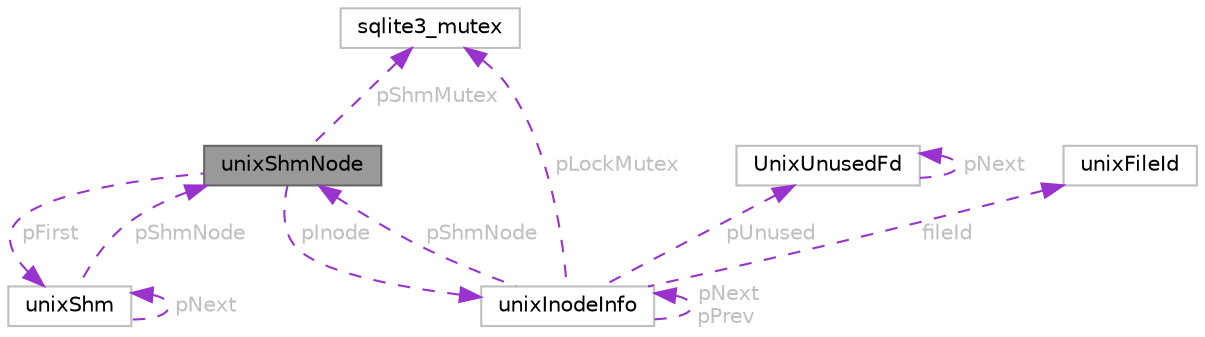 digraph "unixShmNode"
{
 // LATEX_PDF_SIZE
  bgcolor="transparent";
  edge [fontname=Helvetica,fontsize=10,labelfontname=Helvetica,labelfontsize=10];
  node [fontname=Helvetica,fontsize=10,shape=box,height=0.2,width=0.4];
  Node1 [id="Node000001",label="unixShmNode",height=0.2,width=0.4,color="gray40", fillcolor="grey60", style="filled", fontcolor="black",tooltip=" "];
  Node2 -> Node1 [id="edge1_Node000001_Node000002",dir="back",color="darkorchid3",style="dashed",tooltip=" ",label=" pInode",fontcolor="grey" ];
  Node2 [id="Node000002",label="unixInodeInfo",height=0.2,width=0.4,color="grey75", fillcolor="white", style="filled",URL="$structunixInodeInfo.html",tooltip=" "];
  Node3 -> Node2 [id="edge2_Node000002_Node000003",dir="back",color="darkorchid3",style="dashed",tooltip=" ",label=" fileId",fontcolor="grey" ];
  Node3 [id="Node000003",label="unixFileId",height=0.2,width=0.4,color="grey75", fillcolor="white", style="filled",URL="$structunixFileId.html",tooltip=" "];
  Node4 -> Node2 [id="edge3_Node000002_Node000004",dir="back",color="darkorchid3",style="dashed",tooltip=" ",label=" pLockMutex",fontcolor="grey" ];
  Node4 [id="Node000004",label="sqlite3_mutex",height=0.2,width=0.4,color="grey75", fillcolor="white", style="filled",URL="$structsqlite3__mutex.html",tooltip=" "];
  Node5 -> Node2 [id="edge4_Node000002_Node000005",dir="back",color="darkorchid3",style="dashed",tooltip=" ",label=" pUnused",fontcolor="grey" ];
  Node5 [id="Node000005",label="UnixUnusedFd",height=0.2,width=0.4,color="grey75", fillcolor="white", style="filled",URL="$structUnixUnusedFd.html",tooltip=" "];
  Node5 -> Node5 [id="edge5_Node000005_Node000005",dir="back",color="darkorchid3",style="dashed",tooltip=" ",label=" pNext",fontcolor="grey" ];
  Node1 -> Node2 [id="edge6_Node000002_Node000001",dir="back",color="darkorchid3",style="dashed",tooltip=" ",label=" pShmNode",fontcolor="grey" ];
  Node2 -> Node2 [id="edge7_Node000002_Node000002",dir="back",color="darkorchid3",style="dashed",tooltip=" ",label=" pNext\npPrev",fontcolor="grey" ];
  Node4 -> Node1 [id="edge8_Node000001_Node000004",dir="back",color="darkorchid3",style="dashed",tooltip=" ",label=" pShmMutex",fontcolor="grey" ];
  Node6 -> Node1 [id="edge9_Node000001_Node000006",dir="back",color="darkorchid3",style="dashed",tooltip=" ",label=" pFirst",fontcolor="grey" ];
  Node6 [id="Node000006",label="unixShm",height=0.2,width=0.4,color="grey75", fillcolor="white", style="filled",URL="$structunixShm.html",tooltip=" "];
  Node1 -> Node6 [id="edge10_Node000006_Node000001",dir="back",color="darkorchid3",style="dashed",tooltip=" ",label=" pShmNode",fontcolor="grey" ];
  Node6 -> Node6 [id="edge11_Node000006_Node000006",dir="back",color="darkorchid3",style="dashed",tooltip=" ",label=" pNext",fontcolor="grey" ];
}
